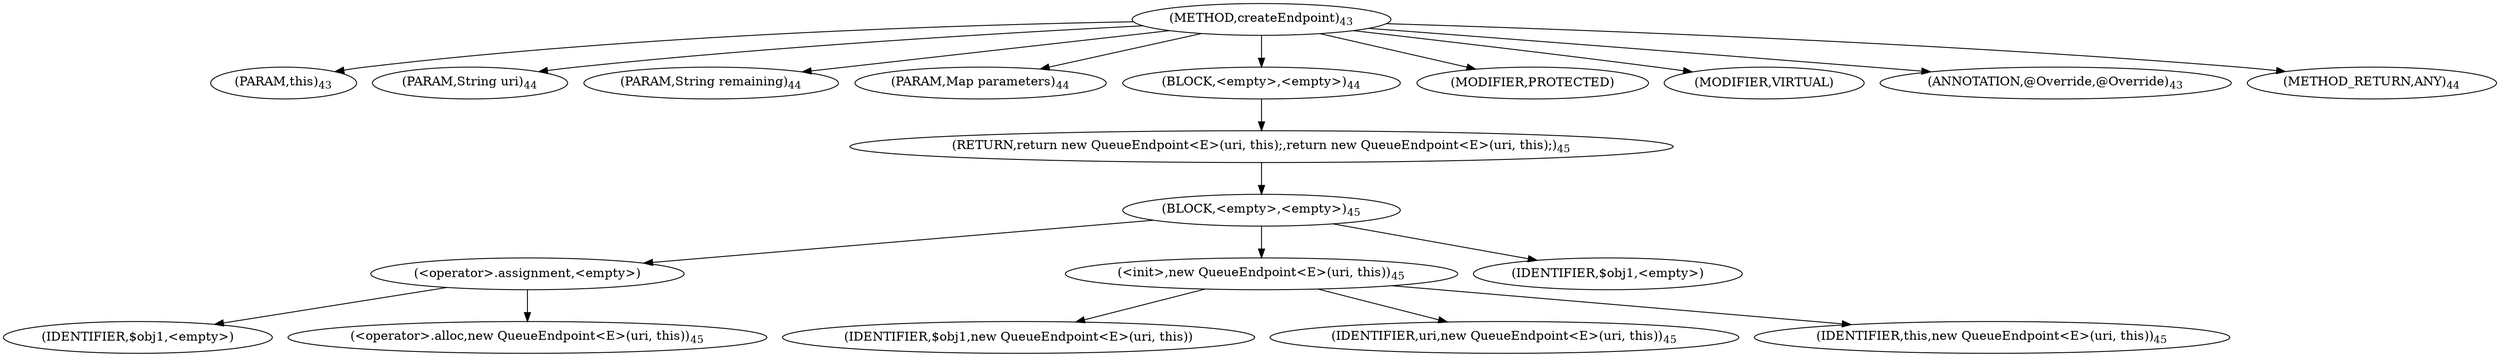 digraph "createEndpoint" {  
"24" [label = <(METHOD,createEndpoint)<SUB>43</SUB>> ]
"4" [label = <(PARAM,this)<SUB>43</SUB>> ]
"25" [label = <(PARAM,String uri)<SUB>44</SUB>> ]
"26" [label = <(PARAM,String remaining)<SUB>44</SUB>> ]
"27" [label = <(PARAM,Map parameters)<SUB>44</SUB>> ]
"28" [label = <(BLOCK,&lt;empty&gt;,&lt;empty&gt;)<SUB>44</SUB>> ]
"29" [label = <(RETURN,return new QueueEndpoint&lt;E&gt;(uri, this);,return new QueueEndpoint&lt;E&gt;(uri, this);)<SUB>45</SUB>> ]
"30" [label = <(BLOCK,&lt;empty&gt;,&lt;empty&gt;)<SUB>45</SUB>> ]
"31" [label = <(&lt;operator&gt;.assignment,&lt;empty&gt;)> ]
"32" [label = <(IDENTIFIER,$obj1,&lt;empty&gt;)> ]
"33" [label = <(&lt;operator&gt;.alloc,new QueueEndpoint&lt;E&gt;(uri, this))<SUB>45</SUB>> ]
"34" [label = <(&lt;init&gt;,new QueueEndpoint&lt;E&gt;(uri, this))<SUB>45</SUB>> ]
"35" [label = <(IDENTIFIER,$obj1,new QueueEndpoint&lt;E&gt;(uri, this))> ]
"36" [label = <(IDENTIFIER,uri,new QueueEndpoint&lt;E&gt;(uri, this))<SUB>45</SUB>> ]
"3" [label = <(IDENTIFIER,this,new QueueEndpoint&lt;E&gt;(uri, this))<SUB>45</SUB>> ]
"37" [label = <(IDENTIFIER,$obj1,&lt;empty&gt;)> ]
"38" [label = <(MODIFIER,PROTECTED)> ]
"39" [label = <(MODIFIER,VIRTUAL)> ]
"40" [label = <(ANNOTATION,@Override,@Override)<SUB>43</SUB>> ]
"41" [label = <(METHOD_RETURN,ANY)<SUB>44</SUB>> ]
  "24" -> "4" 
  "24" -> "25" 
  "24" -> "26" 
  "24" -> "27" 
  "24" -> "28" 
  "24" -> "38" 
  "24" -> "39" 
  "24" -> "40" 
  "24" -> "41" 
  "28" -> "29" 
  "29" -> "30" 
  "30" -> "31" 
  "30" -> "34" 
  "30" -> "37" 
  "31" -> "32" 
  "31" -> "33" 
  "34" -> "35" 
  "34" -> "36" 
  "34" -> "3" 
}
